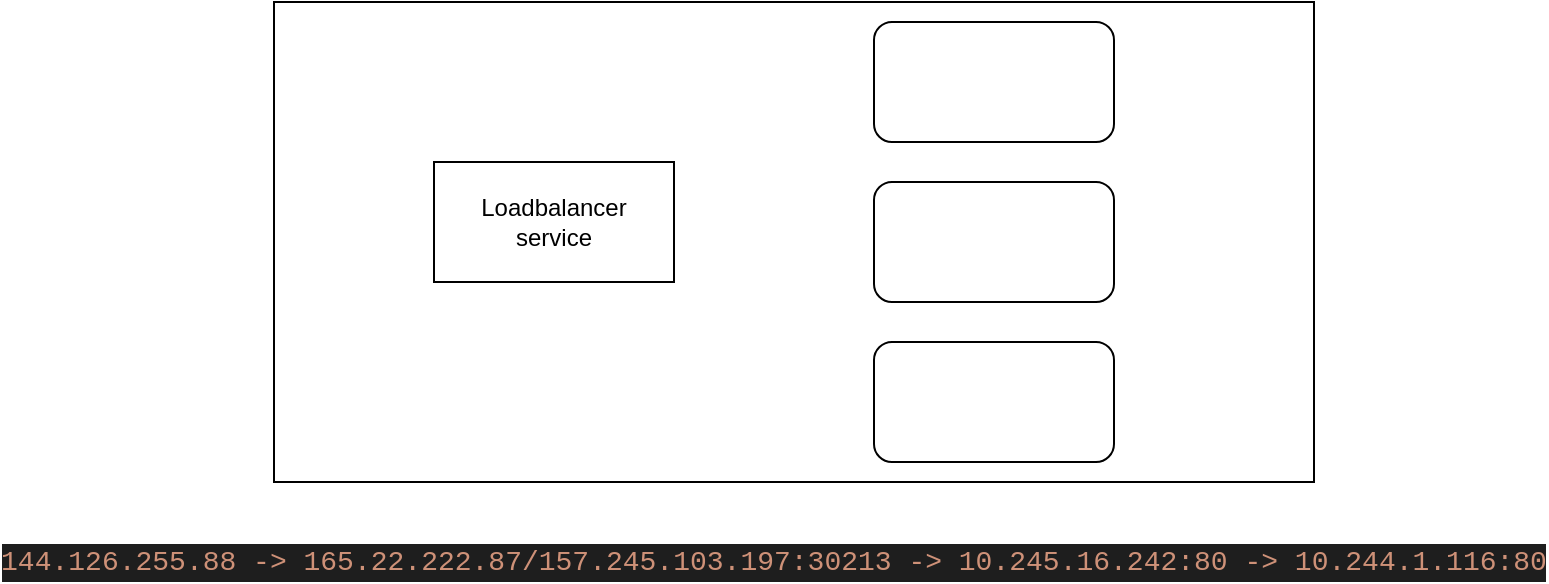 <mxfile version="12.2.4" pages="1"><diagram id="bUrzN7bZojOBvrCWioYQ" name="Page-1"><mxGraphModel dx="534" dy="292" grid="1" gridSize="10" guides="1" tooltips="1" connect="1" arrows="1" fold="1" page="1" pageScale="1" pageWidth="850" pageHeight="1100" math="0" shadow="0"><root><mxCell id="0"/><mxCell id="1" parent="0"/><mxCell id="2" value="" style="rounded=0;whiteSpace=wrap;html=1;" parent="1" vertex="1"><mxGeometry x="120" y="80" width="520" height="240" as="geometry"/></mxCell><mxCell id="3" value="" style="rounded=1;whiteSpace=wrap;html=1;" parent="1" vertex="1"><mxGeometry x="420" y="90" width="120" height="60" as="geometry"/></mxCell><mxCell id="4" value="" style="rounded=1;whiteSpace=wrap;html=1;" parent="1" vertex="1"><mxGeometry x="420" y="170" width="120" height="60" as="geometry"/></mxCell><mxCell id="5" value="" style="rounded=1;whiteSpace=wrap;html=1;" parent="1" vertex="1"><mxGeometry x="420" y="250" width="120" height="60" as="geometry"/></mxCell><mxCell id="6" value="Loadbalancer&lt;br&gt;service" style="rounded=0;whiteSpace=wrap;html=1;" parent="1" vertex="1"><mxGeometry x="200" y="160" width="120" height="60" as="geometry"/></mxCell><mxCell id="7" value="&lt;div style=&quot;color: rgb(212 , 212 , 212) ; background-color: rgb(30 , 30 , 30) ; font-family: &amp;#34;consolas&amp;#34; , &amp;#34;courier new&amp;#34; , monospace ; font-size: 14px ; line-height: 19px ; white-space: pre&quot;&gt;&lt;span style=&quot;color: #ce9178&quot;&gt;144.126.255.88 -&amp;gt; 165.22.222.87/157.245.103.197:30213 -&amp;gt; 10.245.16.242:80 -&amp;gt; 10.244.1.116:80&lt;/span&gt;&lt;/div&gt;" style="text;html=1;strokeColor=none;fillColor=none;align=center;verticalAlign=middle;whiteSpace=wrap;rounded=0;" parent="1" vertex="1"><mxGeometry x="120" y="350" width="500" height="20" as="geometry"/></mxCell></root></mxGraphModel></diagram></mxfile>